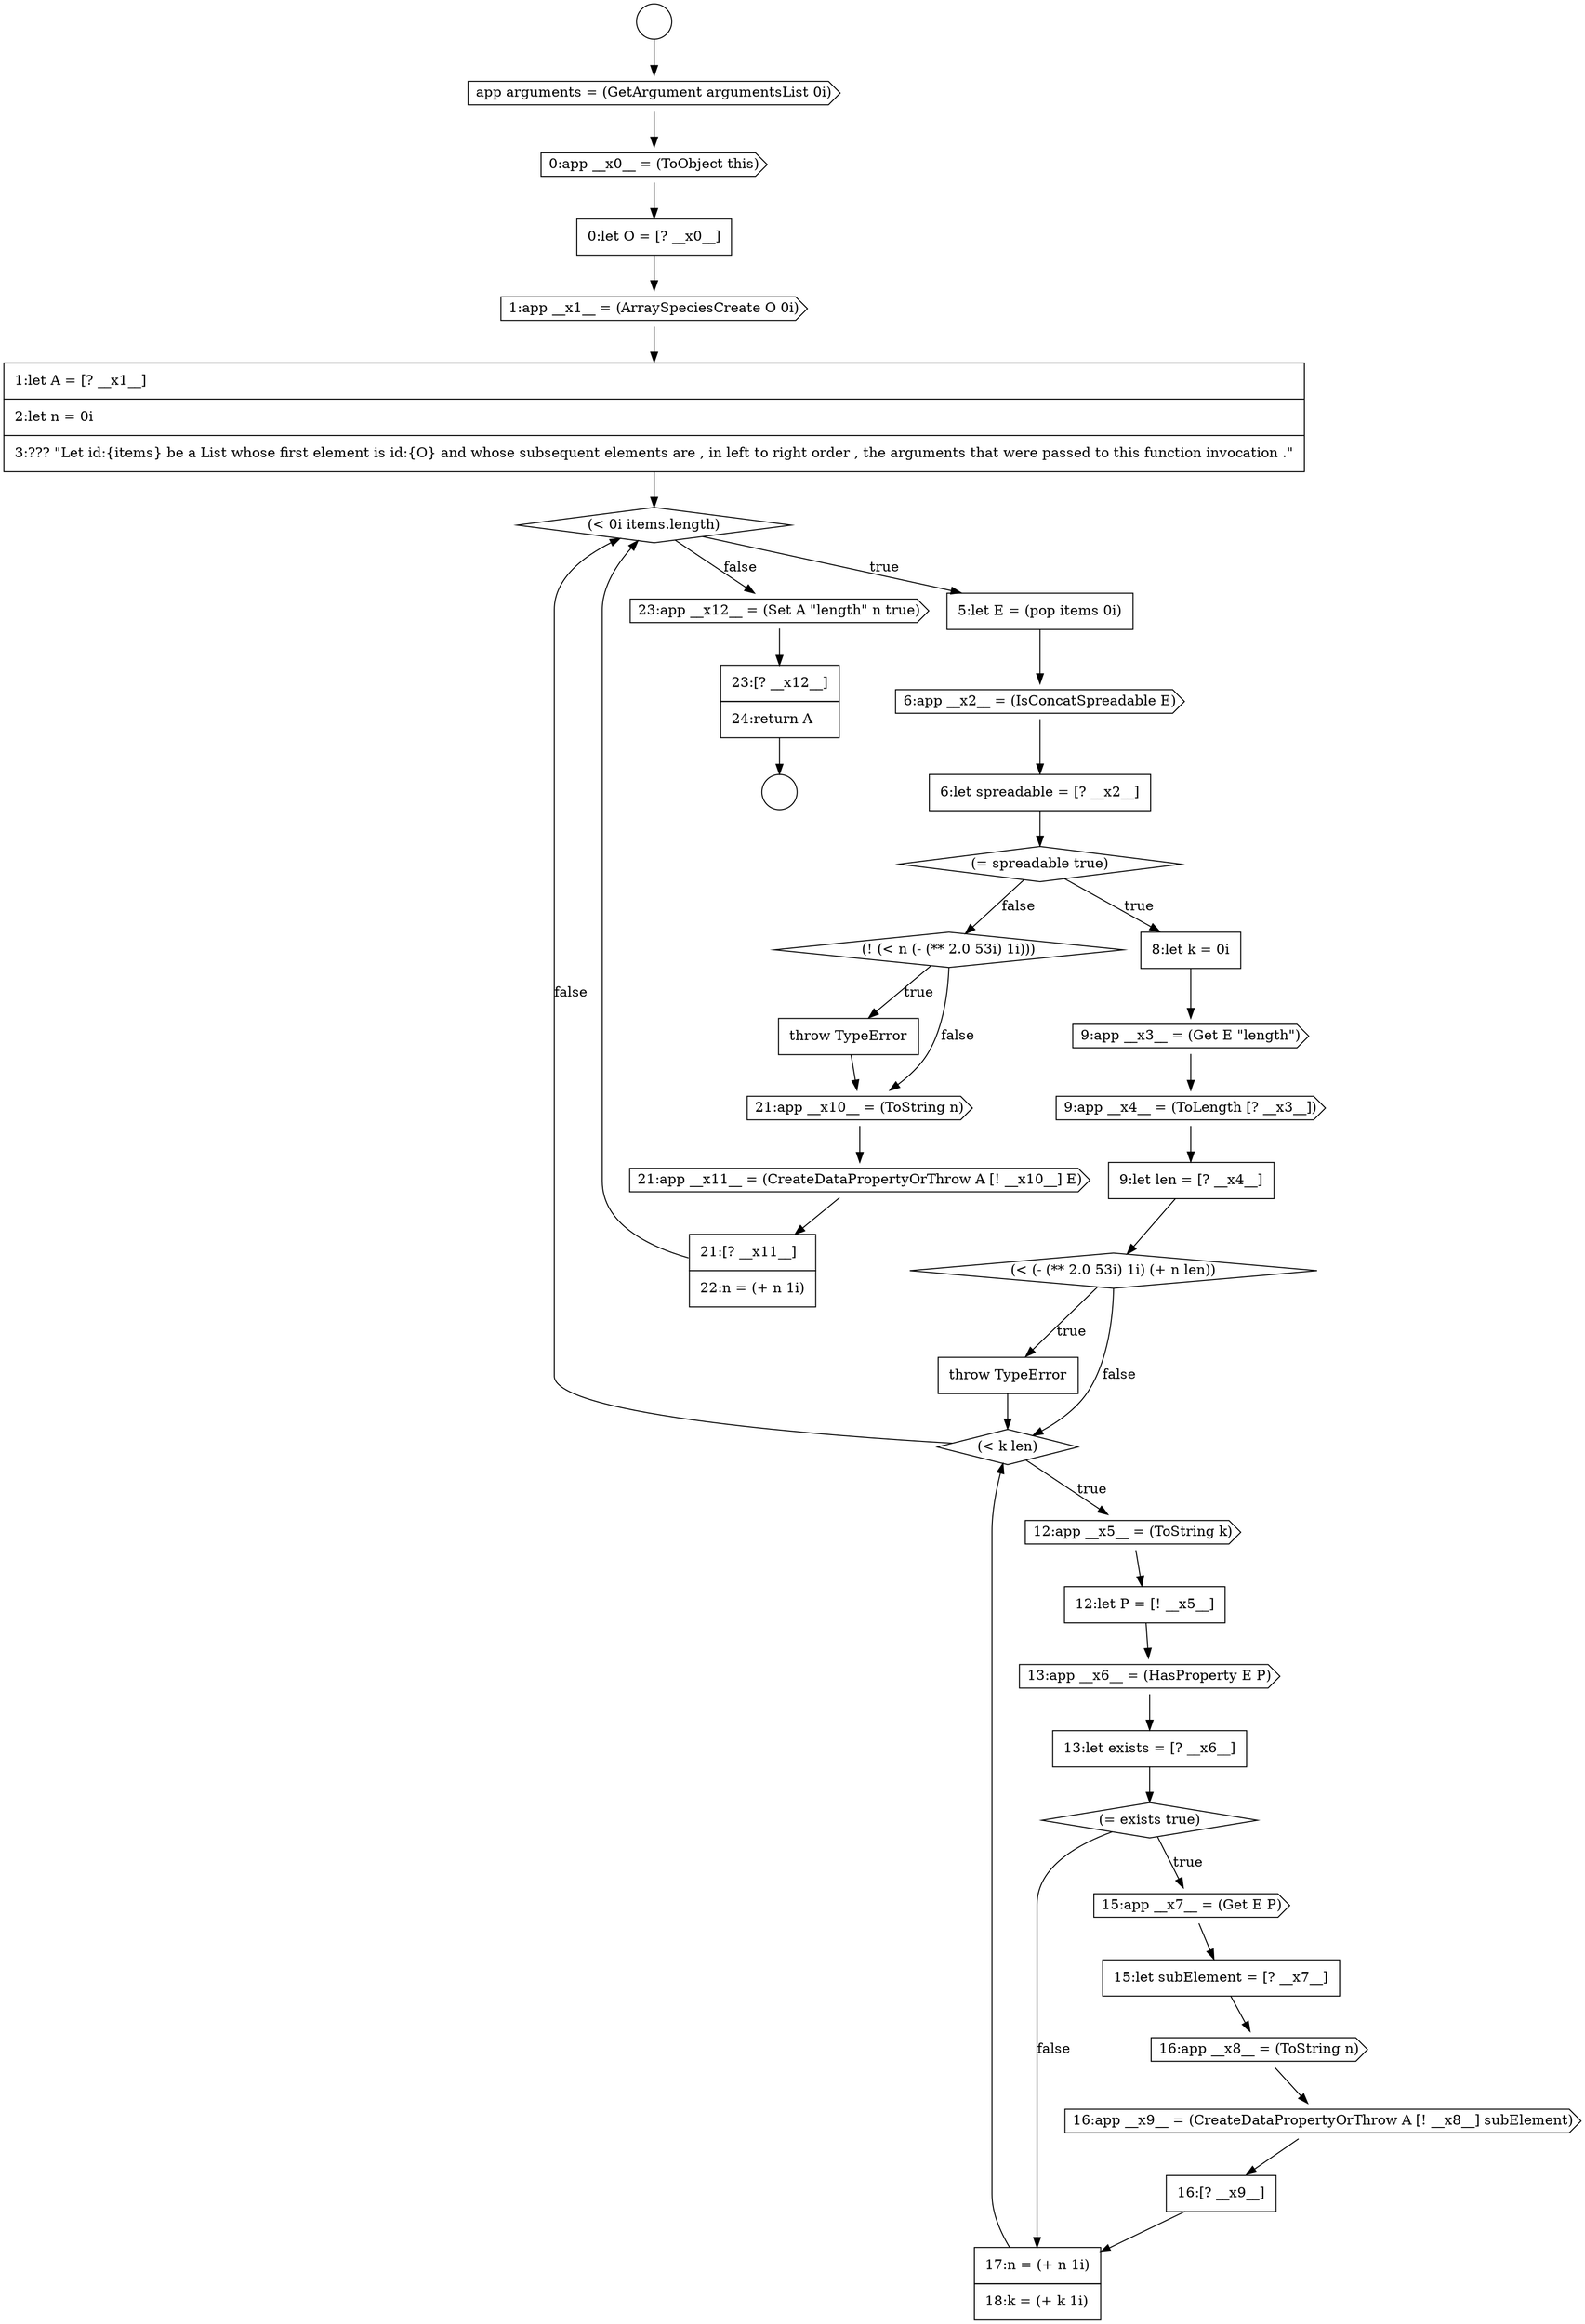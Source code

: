 digraph {
  node14937 [shape=cds, label=<<font color="black">1:app __x1__ = (ArraySpeciesCreate O 0i)</font>> color="black" fillcolor="white" style=filled]
  node14954 [shape=none, margin=0, label=<<font color="black">
    <table border="0" cellborder="1" cellspacing="0" cellpadding="10">
      <tr><td align="left">13:let exists = [? __x6__]</td></tr>
    </table>
  </font>> color="black" fillcolor="white" style=filled]
  node14968 [shape=none, margin=0, label=<<font color="black">
    <table border="0" cellborder="1" cellspacing="0" cellpadding="10">
      <tr><td align="left">23:[? __x12__]</td></tr>
      <tr><td align="left">24:return A</td></tr>
    </table>
  </font>> color="black" fillcolor="white" style=filled]
  node14949 [shape=none, margin=0, label=<<font color="black">
    <table border="0" cellborder="1" cellspacing="0" cellpadding="10">
      <tr><td align="left">throw TypeError</td></tr>
    </table>
  </font>> color="black" fillcolor="white" style=filled]
  node14936 [shape=none, margin=0, label=<<font color="black">
    <table border="0" cellborder="1" cellspacing="0" cellpadding="10">
      <tr><td align="left">0:let O = [? __x0__]</td></tr>
    </table>
  </font>> color="black" fillcolor="white" style=filled]
  node14945 [shape=cds, label=<<font color="black">9:app __x3__ = (Get E &quot;length&quot;)</font>> color="black" fillcolor="white" style=filled]
  node14961 [shape=none, margin=0, label=<<font color="black">
    <table border="0" cellborder="1" cellspacing="0" cellpadding="10">
      <tr><td align="left">17:n = (+ n 1i)</td></tr>
      <tr><td align="left">18:k = (+ k 1i)</td></tr>
    </table>
  </font>> color="black" fillcolor="white" style=filled]
  node14947 [shape=none, margin=0, label=<<font color="black">
    <table border="0" cellborder="1" cellspacing="0" cellpadding="10">
      <tr><td align="left">9:let len = [? __x4__]</td></tr>
    </table>
  </font>> color="black" fillcolor="white" style=filled]
  node14951 [shape=cds, label=<<font color="black">12:app __x5__ = (ToString k)</font>> color="black" fillcolor="white" style=filled]
  node14962 [shape=diamond, label=<<font color="black">(! (&lt; n (- (** 2.0 53i) 1i)))</font>> color="black" fillcolor="white" style=filled]
  node14948 [shape=diamond, label=<<font color="black">(&lt; (- (** 2.0 53i) 1i) (+ n len))</font>> color="black" fillcolor="white" style=filled]
  node14963 [shape=none, margin=0, label=<<font color="black">
    <table border="0" cellborder="1" cellspacing="0" cellpadding="10">
      <tr><td align="left">throw TypeError</td></tr>
    </table>
  </font>> color="black" fillcolor="white" style=filled]
  node14967 [shape=cds, label=<<font color="black">23:app __x12__ = (Set A &quot;length&quot; n true)</font>> color="black" fillcolor="white" style=filled]
  node14932 [shape=circle label=" " color="black" fillcolor="white" style=filled]
  node14944 [shape=none, margin=0, label=<<font color="black">
    <table border="0" cellborder="1" cellspacing="0" cellpadding="10">
      <tr><td align="left">8:let k = 0i</td></tr>
    </table>
  </font>> color="black" fillcolor="white" style=filled]
  node14959 [shape=cds, label=<<font color="black">16:app __x9__ = (CreateDataPropertyOrThrow A [! __x8__] subElement)</font>> color="black" fillcolor="white" style=filled]
  node14964 [shape=cds, label=<<font color="black">21:app __x10__ = (ToString n)</font>> color="black" fillcolor="white" style=filled]
  node14958 [shape=cds, label=<<font color="black">16:app __x8__ = (ToString n)</font>> color="black" fillcolor="white" style=filled]
  node14943 [shape=diamond, label=<<font color="black">(= spreadable true)</font>> color="black" fillcolor="white" style=filled]
  node14941 [shape=cds, label=<<font color="black">6:app __x2__ = (IsConcatSpreadable E)</font>> color="black" fillcolor="white" style=filled]
  node14953 [shape=cds, label=<<font color="black">13:app __x6__ = (HasProperty E P)</font>> color="black" fillcolor="white" style=filled]
  node14950 [shape=diamond, label=<<font color="black">(&lt; k len)</font>> color="black" fillcolor="white" style=filled]
  node14965 [shape=cds, label=<<font color="black">21:app __x11__ = (CreateDataPropertyOrThrow A [! __x10__] E)</font>> color="black" fillcolor="white" style=filled]
  node14946 [shape=cds, label=<<font color="black">9:app __x4__ = (ToLength [? __x3__])</font>> color="black" fillcolor="white" style=filled]
  node14933 [shape=circle label=" " color="black" fillcolor="white" style=filled]
  node14957 [shape=none, margin=0, label=<<font color="black">
    <table border="0" cellborder="1" cellspacing="0" cellpadding="10">
      <tr><td align="left">15:let subElement = [? __x7__]</td></tr>
    </table>
  </font>> color="black" fillcolor="white" style=filled]
  node14942 [shape=none, margin=0, label=<<font color="black">
    <table border="0" cellborder="1" cellspacing="0" cellpadding="10">
      <tr><td align="left">6:let spreadable = [? __x2__]</td></tr>
    </table>
  </font>> color="black" fillcolor="white" style=filled]
  node14966 [shape=none, margin=0, label=<<font color="black">
    <table border="0" cellborder="1" cellspacing="0" cellpadding="10">
      <tr><td align="left">21:[? __x11__]</td></tr>
      <tr><td align="left">22:n = (+ n 1i)</td></tr>
    </table>
  </font>> color="black" fillcolor="white" style=filled]
  node14940 [shape=none, margin=0, label=<<font color="black">
    <table border="0" cellborder="1" cellspacing="0" cellpadding="10">
      <tr><td align="left">5:let E = (pop items 0i)</td></tr>
    </table>
  </font>> color="black" fillcolor="white" style=filled]
  node14934 [shape=cds, label=<<font color="black">app arguments = (GetArgument argumentsList 0i)</font>> color="black" fillcolor="white" style=filled]
  node14938 [shape=none, margin=0, label=<<font color="black">
    <table border="0" cellborder="1" cellspacing="0" cellpadding="10">
      <tr><td align="left">1:let A = [? __x1__]</td></tr>
      <tr><td align="left">2:let n = 0i</td></tr>
      <tr><td align="left">3:??? &quot;Let id:{items} be a List whose first element is id:{O} and whose subsequent elements are , in left to right order , the arguments that were passed to this function invocation .&quot;</td></tr>
    </table>
  </font>> color="black" fillcolor="white" style=filled]
  node14960 [shape=none, margin=0, label=<<font color="black">
    <table border="0" cellborder="1" cellspacing="0" cellpadding="10">
      <tr><td align="left">16:[? __x9__]</td></tr>
    </table>
  </font>> color="black" fillcolor="white" style=filled]
  node14955 [shape=diamond, label=<<font color="black">(= exists true)</font>> color="black" fillcolor="white" style=filled]
  node14952 [shape=none, margin=0, label=<<font color="black">
    <table border="0" cellborder="1" cellspacing="0" cellpadding="10">
      <tr><td align="left">12:let P = [! __x5__]</td></tr>
    </table>
  </font>> color="black" fillcolor="white" style=filled]
  node14939 [shape=diamond, label=<<font color="black">(&lt; 0i items.length)</font>> color="black" fillcolor="white" style=filled]
  node14956 [shape=cds, label=<<font color="black">15:app __x7__ = (Get E P)</font>> color="black" fillcolor="white" style=filled]
  node14935 [shape=cds, label=<<font color="black">0:app __x0__ = (ToObject this)</font>> color="black" fillcolor="white" style=filled]
  node14950 -> node14951 [label=<<font color="black">true</font>> color="black"]
  node14950 -> node14939 [label=<<font color="black">false</font>> color="black"]
  node14942 -> node14943 [ color="black"]
  node14943 -> node14944 [label=<<font color="black">true</font>> color="black"]
  node14943 -> node14962 [label=<<font color="black">false</font>> color="black"]
  node14932 -> node14934 [ color="black"]
  node14955 -> node14956 [label=<<font color="black">true</font>> color="black"]
  node14955 -> node14961 [label=<<font color="black">false</font>> color="black"]
  node14965 -> node14966 [ color="black"]
  node14934 -> node14935 [ color="black"]
  node14964 -> node14965 [ color="black"]
  node14967 -> node14968 [ color="black"]
  node14946 -> node14947 [ color="black"]
  node14962 -> node14963 [label=<<font color="black">true</font>> color="black"]
  node14962 -> node14964 [label=<<font color="black">false</font>> color="black"]
  node14938 -> node14939 [ color="black"]
  node14954 -> node14955 [ color="black"]
  node14936 -> node14937 [ color="black"]
  node14948 -> node14949 [label=<<font color="black">true</font>> color="black"]
  node14948 -> node14950 [label=<<font color="black">false</font>> color="black"]
  node14963 -> node14964 [ color="black"]
  node14957 -> node14958 [ color="black"]
  node14944 -> node14945 [ color="black"]
  node14937 -> node14938 [ color="black"]
  node14958 -> node14959 [ color="black"]
  node14952 -> node14953 [ color="black"]
  node14956 -> node14957 [ color="black"]
  node14953 -> node14954 [ color="black"]
  node14940 -> node14941 [ color="black"]
  node14968 -> node14933 [ color="black"]
  node14959 -> node14960 [ color="black"]
  node14935 -> node14936 [ color="black"]
  node14949 -> node14950 [ color="black"]
  node14966 -> node14939 [ color="black"]
  node14945 -> node14946 [ color="black"]
  node14960 -> node14961 [ color="black"]
  node14939 -> node14940 [label=<<font color="black">true</font>> color="black"]
  node14939 -> node14967 [label=<<font color="black">false</font>> color="black"]
  node14947 -> node14948 [ color="black"]
  node14951 -> node14952 [ color="black"]
  node14961 -> node14950 [ color="black"]
  node14941 -> node14942 [ color="black"]
}
